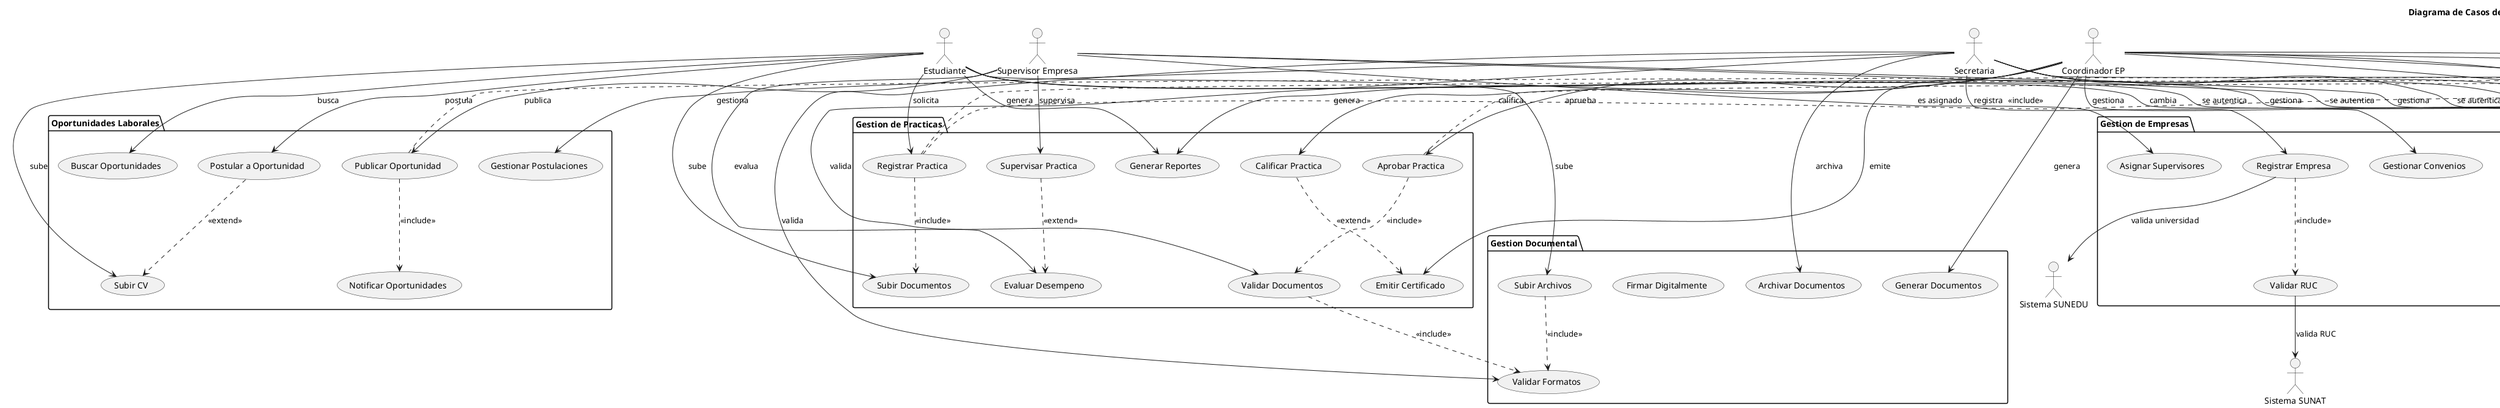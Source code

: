 @startuml

title Diagrama de Casos de Uso Detallado - Sistema PPP UPeU

' Definicion de actores
actor Estudiante as EST
actor "Supervisor Empresa" as SUP
actor Secretaria as SEC
actor "Coordinador EP" as COORD
actor Administrador as ADMIN
actor "Superadmin" as SUPER
actor "Sistema SUNAT" as SUNAT
actor "Sistema RENIEC" as RENIEC
actor "Sistema SUNEDU" as SUNEDU

' Paquetes de casos de uso
package "Gestion de Practicas" {
  usecase "Registrar Practica" as UC01
  usecase "Subir Documentos" as UC02
  usecase "Validar Documentos" as UC03
  usecase "Aprobar Practica" as UC04
  usecase "Supervisar Practica" as UC05
  usecase "Evaluar Desempeno" as UC06
  usecase "Generar Reportes" as UC07
  usecase "Calificar Practica" as UC08
  usecase "Emitir Certificado" as UC09
}

package "Gestion de Usuarios" {
  usecase "Registrar Usuario" as UC10
  usecase "Autenticar Usuario" as UC11
  usecase "Gestionar Perfiles" as UC12
  usecase "Asignar Roles" as UC13
  usecase "Cambiar Contraseña" as UC14
  usecase "Recuperar Cuenta" as UC15
}

package "Gestion de Empresas" {
  usecase "Registrar Empresa" as UC16
  usecase "Validar RUC" as UC17
  usecase "Gestionar Convenios" as UC18
  usecase "Asignar Supervisores" as UC19
  usecase "Evaluar Empresas" as UC20
}

package "Oportunidades Laborales" {
  usecase "Publicar Oportunidad" as UC21
  usecase "Buscar Oportunidades" as UC22
  usecase "Postular a Oportunidad" as UC23
  usecase "Gestionar Postulaciones" as UC24
  usecase "Subir CV" as UC25
  usecase "Notificar Oportunidades" as UC26
}

package "Gestion Documental" {
  usecase "Subir Archivos" as UC27
  usecase "Validar Formatos" as UC28
  usecase "Generar Documentos" as UC29
  usecase "Firmar Digitalmente" as UC30
  usecase "Archivar Documentos" as UC31
}

package "Reportes y Analytics" {
  usecase "Generar Dashboard" as UC32
  usecase "Exportar Reportes" as UC33
  usecase "Analizar Metricas" as UC34
  usecase "Monitorear Sistema" as UC35
  usecase "Auditar Actividades" as UC36
}

package "Notificaciones" {
  usecase "Enviar Email" as UC37
  usecase "Notificar En Sistema" as UC38
  usecase "Configurar Alertas" as UC39
  usecase "Gestionar Suscripciones" as UC40
}

' Relaciones Estudiante
EST --> UC01 : solicita
EST --> UC02 : sube
EST --> UC07 : genera
EST --> UC11 : se autentica
EST --> UC12 : gestiona
EST --> UC14 : cambia
EST --> UC22 : busca
EST --> UC23 : postula
EST --> UC25 : sube
EST --> UC27 : sube

' Relaciones Supervisor Empresa
SUP --> UC05 : supervisa
SUP --> UC06 : evalua
SUP --> UC11 : se autentica
SUP --> UC12 : gestiona
SUP --> UC19 : es asignado
SUP --> UC21 : publica

' Relaciones Secretaria
SEC --> UC03 : valida
SEC --> UC10 : registra
SEC --> UC11 : se autentica
SEC --> UC12 : gestiona
SEC --> UC16 : registra
SEC --> UC24 : gestiona
SEC --> UC28 : valida
SEC --> UC31 : archiva
SEC --> UC38 : notifica

' Relaciones Coordinador EP
COORD --> UC04 : aprueba
COORD --> UC07 : genera
COORD --> UC08 : califica
COORD --> UC09 : emite
COORD --> UC11 : se autentica
COORD --> UC12 : gestiona
COORD --> UC18 : gestiona
COORD --> UC20 : evalua
COORD --> UC29 : genera
COORD --> UC32 : consulta
COORD --> UC33 : exporta

' Relaciones Administrador
ADMIN --> UC10 : gestiona
ADMIN --> UC11 : se autentica
ADMIN --> UC12 : administra
ADMIN --> UC13 : asigna
ADMIN --> UC15 : recupera
ADMIN --> UC32 : consulta
ADMIN --> UC33 : exporta
ADMIN --> UC34 : analiza
ADMIN --> UC35 : monitorea
ADMIN --> UC36 : audita
ADMIN --> UC39 : configura
ADMIN --> UC40 : gestiona

' Relaciones Superadmin
SUPER --> UC10 : administra
SUPER --> UC11 : se autentica
SUPER --> UC12 : administra completa
SUPER --> UC13 : asigna todos
SUPER --> UC32 : acceso total
SUPER --> UC33 : exporta todos
SUPER --> UC34 : analiza completo
SUPER --> UC35 : monitorea completo
SUPER --> UC36 : audita completo

' Relaciones Sistemas Externos
UC17 --> SUNAT : valida RUC
UC10 --> RENIEC : valida DNI
UC16 --> SUNEDU : valida universidad

' Extensiones y inclusiones
UC01 ..> UC02 : <<include>>
UC01 ..> UC11 : <<include>>
UC03 ..> UC28 : <<include>>
UC04 ..> UC03 : <<include>>
UC05 ..> UC06 : <<extend>>
UC08 ..> UC09 : <<extend>>
UC16 ..> UC17 : <<include>>
UC21 ..> UC26 : <<include>>
UC23 ..> UC25 : <<extend>>
UC27 ..> UC28 : <<include>>
UC32 ..> UC34 : <<include>>
UC37 ..> UC38 : <<extend>>

' Generalizaciones
UC11 <|-- "Autenticacion Basica"
UC11 <|-- "Autenticacion Avanzada"
UC12 <|-- "Perfil Estudiante"
UC12 <|-- "Perfil Supervisor"
UC12 <|-- "Perfil Coordinador"

' Notas explicativas
note right of UC01
  Incluye validacion de requisitos:
  - Semestre 6+
  - Promedio >= 12.0
  - Documentos completos
end note

note right of UC04
  Requiere aprobacion de:
  - Documentos validados
  - Convenio vigente
  - Supervisor asignado
end note

note right of UC21
  Tipos de oportunidades:
  - Practicas profesionales
  - Trabajos part-time
  - Practicas pre-profesionales
  - Proyectos especiales
end note

note right of UC32
  Dashboard incluye:
  - Metricas de practicas
  - Estado de documentos
  - Oportunidades activas
  - Usuarios conectados
end note

@enduml